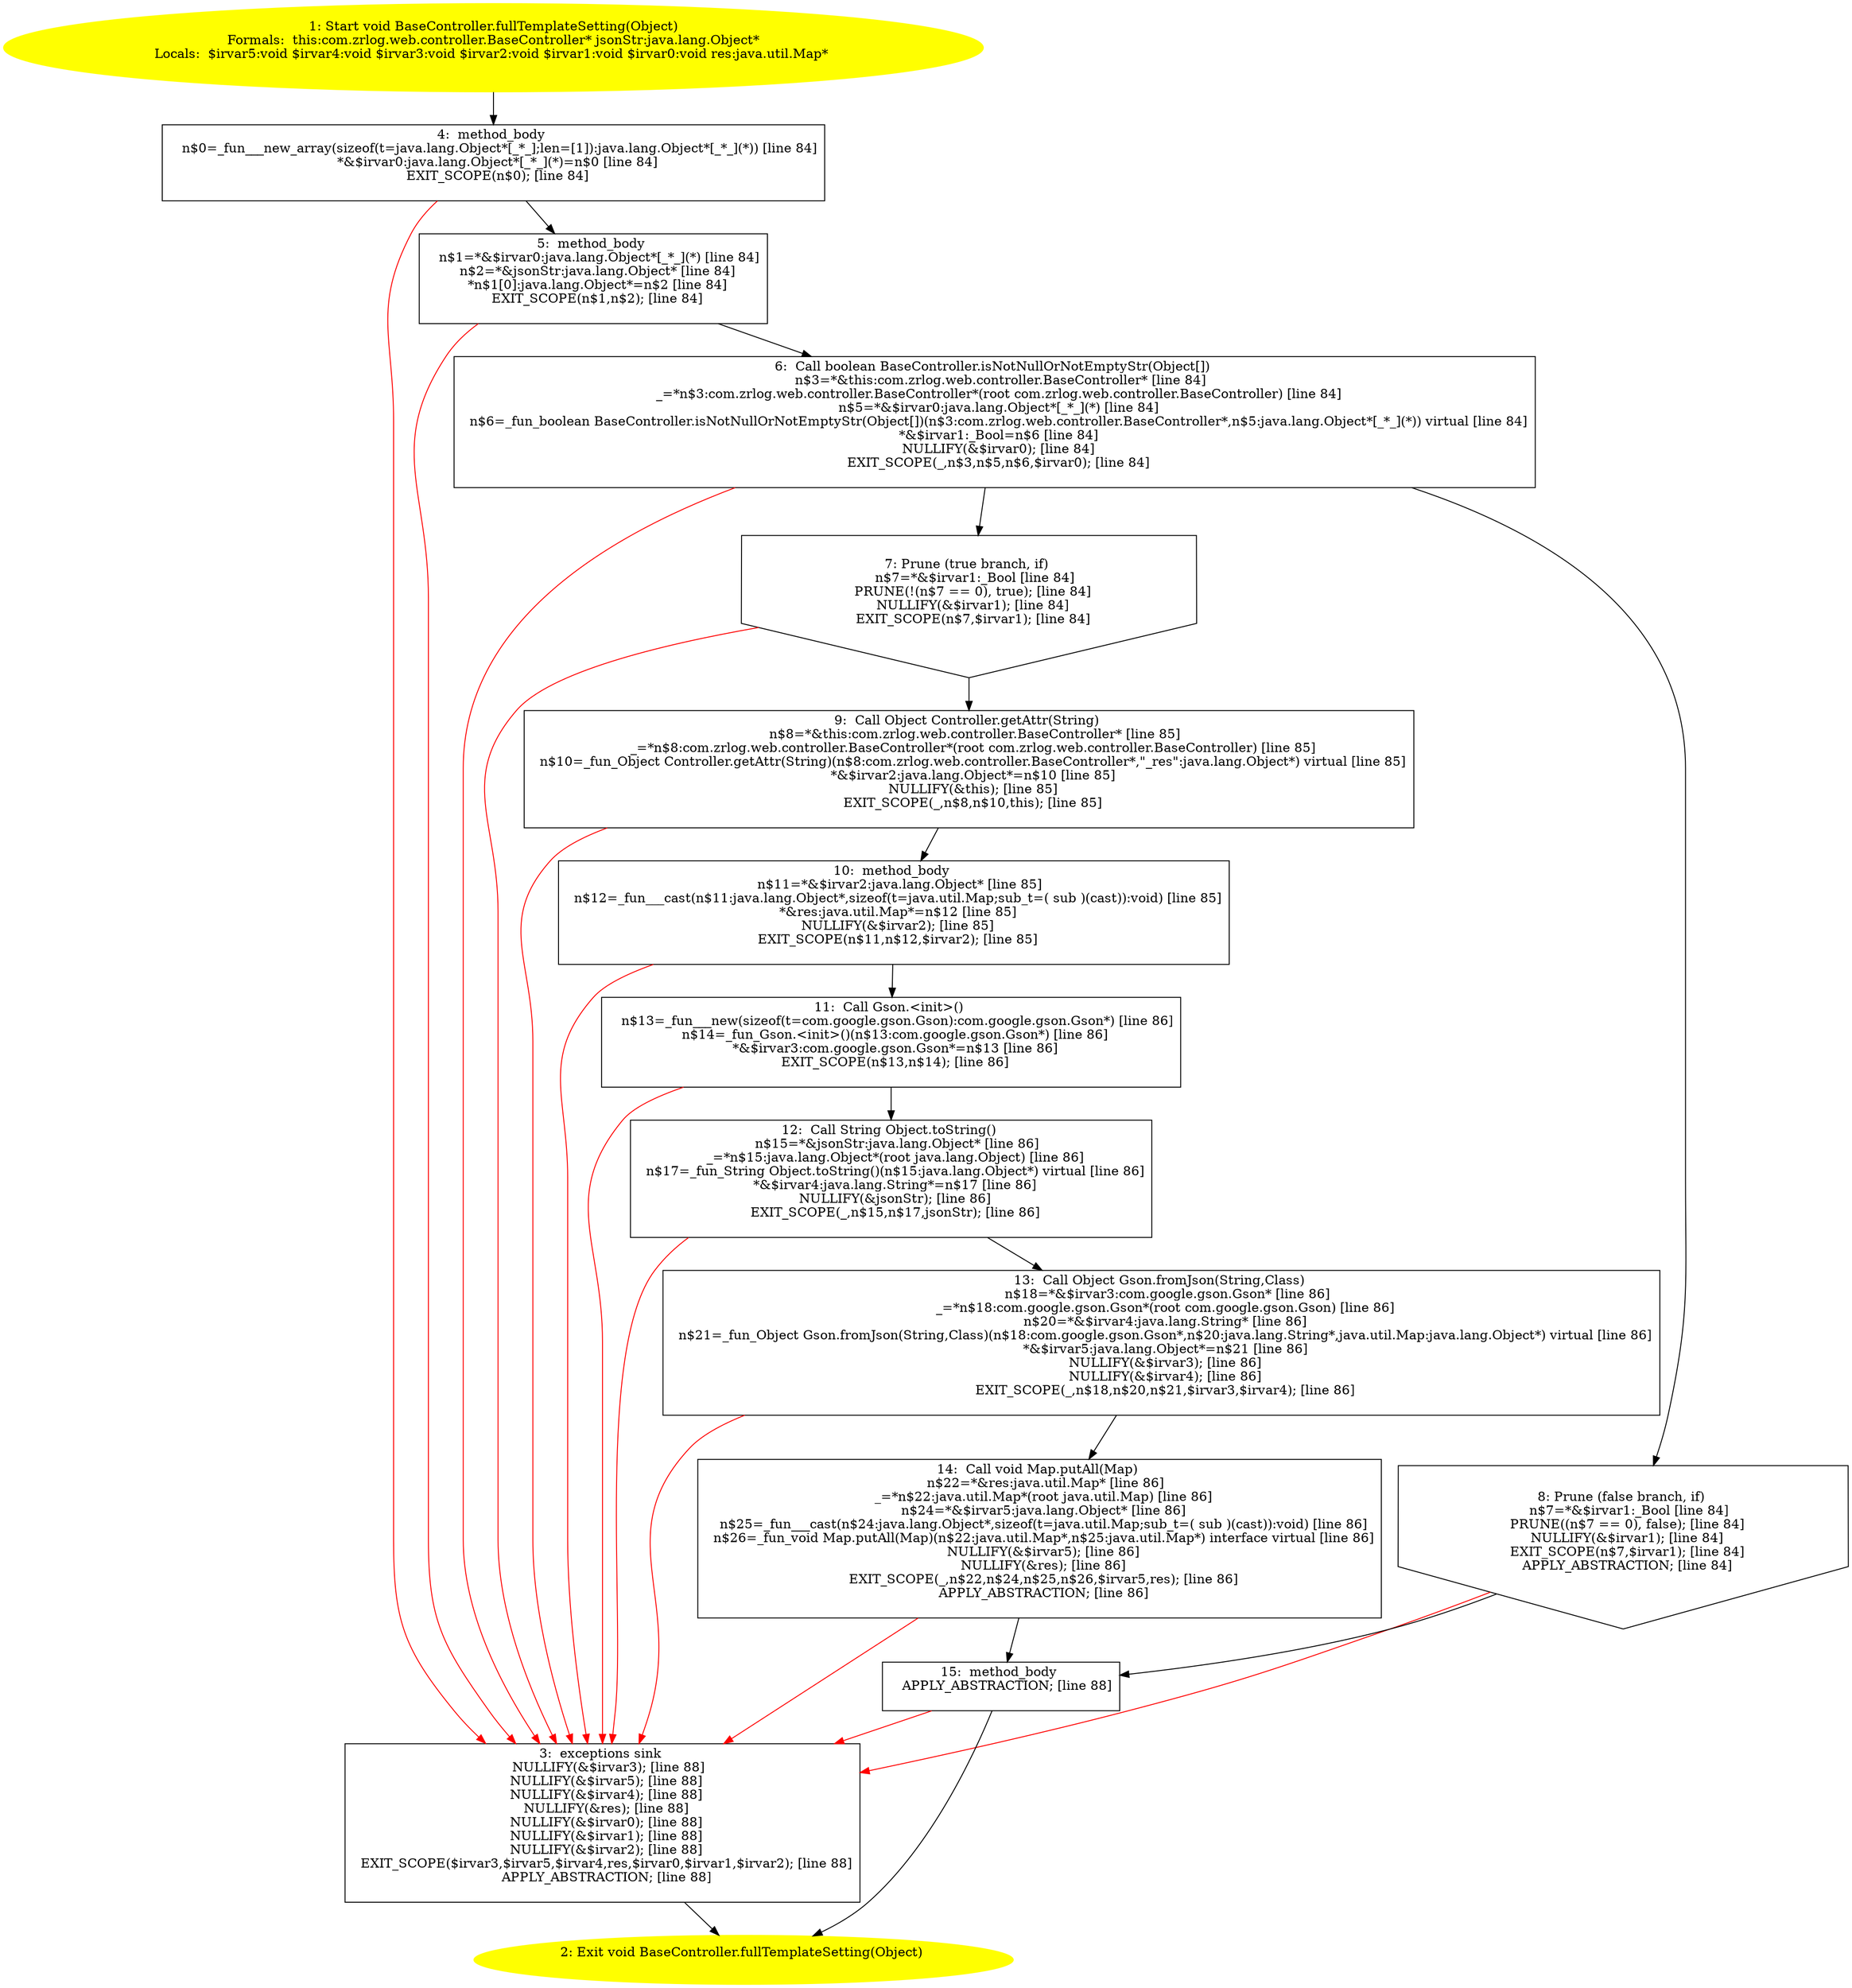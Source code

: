 /* @generated */
digraph cfg {
"com.zrlog.web.controller.BaseController.fullTemplateSetting(java.lang.Object):void.0093f8782778a8bdf7cfcaa8c9c37d1b_1" [label="1: Start void BaseController.fullTemplateSetting(Object)\nFormals:  this:com.zrlog.web.controller.BaseController* jsonStr:java.lang.Object*\nLocals:  $irvar5:void $irvar4:void $irvar3:void $irvar2:void $irvar1:void $irvar0:void res:java.util.Map* \n  " color=yellow style=filled]
	

	 "com.zrlog.web.controller.BaseController.fullTemplateSetting(java.lang.Object):void.0093f8782778a8bdf7cfcaa8c9c37d1b_1" -> "com.zrlog.web.controller.BaseController.fullTemplateSetting(java.lang.Object):void.0093f8782778a8bdf7cfcaa8c9c37d1b_4" ;
"com.zrlog.web.controller.BaseController.fullTemplateSetting(java.lang.Object):void.0093f8782778a8bdf7cfcaa8c9c37d1b_2" [label="2: Exit void BaseController.fullTemplateSetting(Object) \n  " color=yellow style=filled]
	

"com.zrlog.web.controller.BaseController.fullTemplateSetting(java.lang.Object):void.0093f8782778a8bdf7cfcaa8c9c37d1b_3" [label="3:  exceptions sink \n   NULLIFY(&$irvar3); [line 88]\n  NULLIFY(&$irvar5); [line 88]\n  NULLIFY(&$irvar4); [line 88]\n  NULLIFY(&res); [line 88]\n  NULLIFY(&$irvar0); [line 88]\n  NULLIFY(&$irvar1); [line 88]\n  NULLIFY(&$irvar2); [line 88]\n  EXIT_SCOPE($irvar3,$irvar5,$irvar4,res,$irvar0,$irvar1,$irvar2); [line 88]\n  APPLY_ABSTRACTION; [line 88]\n " shape="box"]
	

	 "com.zrlog.web.controller.BaseController.fullTemplateSetting(java.lang.Object):void.0093f8782778a8bdf7cfcaa8c9c37d1b_3" -> "com.zrlog.web.controller.BaseController.fullTemplateSetting(java.lang.Object):void.0093f8782778a8bdf7cfcaa8c9c37d1b_2" ;
"com.zrlog.web.controller.BaseController.fullTemplateSetting(java.lang.Object):void.0093f8782778a8bdf7cfcaa8c9c37d1b_4" [label="4:  method_body \n   n$0=_fun___new_array(sizeof(t=java.lang.Object*[_*_];len=[1]):java.lang.Object*[_*_](*)) [line 84]\n  *&$irvar0:java.lang.Object*[_*_](*)=n$0 [line 84]\n  EXIT_SCOPE(n$0); [line 84]\n " shape="box"]
	

	 "com.zrlog.web.controller.BaseController.fullTemplateSetting(java.lang.Object):void.0093f8782778a8bdf7cfcaa8c9c37d1b_4" -> "com.zrlog.web.controller.BaseController.fullTemplateSetting(java.lang.Object):void.0093f8782778a8bdf7cfcaa8c9c37d1b_5" ;
	 "com.zrlog.web.controller.BaseController.fullTemplateSetting(java.lang.Object):void.0093f8782778a8bdf7cfcaa8c9c37d1b_4" -> "com.zrlog.web.controller.BaseController.fullTemplateSetting(java.lang.Object):void.0093f8782778a8bdf7cfcaa8c9c37d1b_3" [color="red" ];
"com.zrlog.web.controller.BaseController.fullTemplateSetting(java.lang.Object):void.0093f8782778a8bdf7cfcaa8c9c37d1b_5" [label="5:  method_body \n   n$1=*&$irvar0:java.lang.Object*[_*_](*) [line 84]\n  n$2=*&jsonStr:java.lang.Object* [line 84]\n  *n$1[0]:java.lang.Object*=n$2 [line 84]\n  EXIT_SCOPE(n$1,n$2); [line 84]\n " shape="box"]
	

	 "com.zrlog.web.controller.BaseController.fullTemplateSetting(java.lang.Object):void.0093f8782778a8bdf7cfcaa8c9c37d1b_5" -> "com.zrlog.web.controller.BaseController.fullTemplateSetting(java.lang.Object):void.0093f8782778a8bdf7cfcaa8c9c37d1b_6" ;
	 "com.zrlog.web.controller.BaseController.fullTemplateSetting(java.lang.Object):void.0093f8782778a8bdf7cfcaa8c9c37d1b_5" -> "com.zrlog.web.controller.BaseController.fullTemplateSetting(java.lang.Object):void.0093f8782778a8bdf7cfcaa8c9c37d1b_3" [color="red" ];
"com.zrlog.web.controller.BaseController.fullTemplateSetting(java.lang.Object):void.0093f8782778a8bdf7cfcaa8c9c37d1b_6" [label="6:  Call boolean BaseController.isNotNullOrNotEmptyStr(Object[]) \n   n$3=*&this:com.zrlog.web.controller.BaseController* [line 84]\n  _=*n$3:com.zrlog.web.controller.BaseController*(root com.zrlog.web.controller.BaseController) [line 84]\n  n$5=*&$irvar0:java.lang.Object*[_*_](*) [line 84]\n  n$6=_fun_boolean BaseController.isNotNullOrNotEmptyStr(Object[])(n$3:com.zrlog.web.controller.BaseController*,n$5:java.lang.Object*[_*_](*)) virtual [line 84]\n  *&$irvar1:_Bool=n$6 [line 84]\n  NULLIFY(&$irvar0); [line 84]\n  EXIT_SCOPE(_,n$3,n$5,n$6,$irvar0); [line 84]\n " shape="box"]
	

	 "com.zrlog.web.controller.BaseController.fullTemplateSetting(java.lang.Object):void.0093f8782778a8bdf7cfcaa8c9c37d1b_6" -> "com.zrlog.web.controller.BaseController.fullTemplateSetting(java.lang.Object):void.0093f8782778a8bdf7cfcaa8c9c37d1b_7" ;
	 "com.zrlog.web.controller.BaseController.fullTemplateSetting(java.lang.Object):void.0093f8782778a8bdf7cfcaa8c9c37d1b_6" -> "com.zrlog.web.controller.BaseController.fullTemplateSetting(java.lang.Object):void.0093f8782778a8bdf7cfcaa8c9c37d1b_8" ;
	 "com.zrlog.web.controller.BaseController.fullTemplateSetting(java.lang.Object):void.0093f8782778a8bdf7cfcaa8c9c37d1b_6" -> "com.zrlog.web.controller.BaseController.fullTemplateSetting(java.lang.Object):void.0093f8782778a8bdf7cfcaa8c9c37d1b_3" [color="red" ];
"com.zrlog.web.controller.BaseController.fullTemplateSetting(java.lang.Object):void.0093f8782778a8bdf7cfcaa8c9c37d1b_7" [label="7: Prune (true branch, if) \n   n$7=*&$irvar1:_Bool [line 84]\n  PRUNE(!(n$7 == 0), true); [line 84]\n  NULLIFY(&$irvar1); [line 84]\n  EXIT_SCOPE(n$7,$irvar1); [line 84]\n " shape="invhouse"]
	

	 "com.zrlog.web.controller.BaseController.fullTemplateSetting(java.lang.Object):void.0093f8782778a8bdf7cfcaa8c9c37d1b_7" -> "com.zrlog.web.controller.BaseController.fullTemplateSetting(java.lang.Object):void.0093f8782778a8bdf7cfcaa8c9c37d1b_9" ;
	 "com.zrlog.web.controller.BaseController.fullTemplateSetting(java.lang.Object):void.0093f8782778a8bdf7cfcaa8c9c37d1b_7" -> "com.zrlog.web.controller.BaseController.fullTemplateSetting(java.lang.Object):void.0093f8782778a8bdf7cfcaa8c9c37d1b_3" [color="red" ];
"com.zrlog.web.controller.BaseController.fullTemplateSetting(java.lang.Object):void.0093f8782778a8bdf7cfcaa8c9c37d1b_8" [label="8: Prune (false branch, if) \n   n$7=*&$irvar1:_Bool [line 84]\n  PRUNE((n$7 == 0), false); [line 84]\n  NULLIFY(&$irvar1); [line 84]\n  EXIT_SCOPE(n$7,$irvar1); [line 84]\n  APPLY_ABSTRACTION; [line 84]\n " shape="invhouse"]
	

	 "com.zrlog.web.controller.BaseController.fullTemplateSetting(java.lang.Object):void.0093f8782778a8bdf7cfcaa8c9c37d1b_8" -> "com.zrlog.web.controller.BaseController.fullTemplateSetting(java.lang.Object):void.0093f8782778a8bdf7cfcaa8c9c37d1b_15" ;
	 "com.zrlog.web.controller.BaseController.fullTemplateSetting(java.lang.Object):void.0093f8782778a8bdf7cfcaa8c9c37d1b_8" -> "com.zrlog.web.controller.BaseController.fullTemplateSetting(java.lang.Object):void.0093f8782778a8bdf7cfcaa8c9c37d1b_3" [color="red" ];
"com.zrlog.web.controller.BaseController.fullTemplateSetting(java.lang.Object):void.0093f8782778a8bdf7cfcaa8c9c37d1b_9" [label="9:  Call Object Controller.getAttr(String) \n   n$8=*&this:com.zrlog.web.controller.BaseController* [line 85]\n  _=*n$8:com.zrlog.web.controller.BaseController*(root com.zrlog.web.controller.BaseController) [line 85]\n  n$10=_fun_Object Controller.getAttr(String)(n$8:com.zrlog.web.controller.BaseController*,\"_res\":java.lang.Object*) virtual [line 85]\n  *&$irvar2:java.lang.Object*=n$10 [line 85]\n  NULLIFY(&this); [line 85]\n  EXIT_SCOPE(_,n$8,n$10,this); [line 85]\n " shape="box"]
	

	 "com.zrlog.web.controller.BaseController.fullTemplateSetting(java.lang.Object):void.0093f8782778a8bdf7cfcaa8c9c37d1b_9" -> "com.zrlog.web.controller.BaseController.fullTemplateSetting(java.lang.Object):void.0093f8782778a8bdf7cfcaa8c9c37d1b_10" ;
	 "com.zrlog.web.controller.BaseController.fullTemplateSetting(java.lang.Object):void.0093f8782778a8bdf7cfcaa8c9c37d1b_9" -> "com.zrlog.web.controller.BaseController.fullTemplateSetting(java.lang.Object):void.0093f8782778a8bdf7cfcaa8c9c37d1b_3" [color="red" ];
"com.zrlog.web.controller.BaseController.fullTemplateSetting(java.lang.Object):void.0093f8782778a8bdf7cfcaa8c9c37d1b_10" [label="10:  method_body \n   n$11=*&$irvar2:java.lang.Object* [line 85]\n  n$12=_fun___cast(n$11:java.lang.Object*,sizeof(t=java.util.Map;sub_t=( sub )(cast)):void) [line 85]\n  *&res:java.util.Map*=n$12 [line 85]\n  NULLIFY(&$irvar2); [line 85]\n  EXIT_SCOPE(n$11,n$12,$irvar2); [line 85]\n " shape="box"]
	

	 "com.zrlog.web.controller.BaseController.fullTemplateSetting(java.lang.Object):void.0093f8782778a8bdf7cfcaa8c9c37d1b_10" -> "com.zrlog.web.controller.BaseController.fullTemplateSetting(java.lang.Object):void.0093f8782778a8bdf7cfcaa8c9c37d1b_11" ;
	 "com.zrlog.web.controller.BaseController.fullTemplateSetting(java.lang.Object):void.0093f8782778a8bdf7cfcaa8c9c37d1b_10" -> "com.zrlog.web.controller.BaseController.fullTemplateSetting(java.lang.Object):void.0093f8782778a8bdf7cfcaa8c9c37d1b_3" [color="red" ];
"com.zrlog.web.controller.BaseController.fullTemplateSetting(java.lang.Object):void.0093f8782778a8bdf7cfcaa8c9c37d1b_11" [label="11:  Call Gson.<init>() \n   n$13=_fun___new(sizeof(t=com.google.gson.Gson):com.google.gson.Gson*) [line 86]\n  n$14=_fun_Gson.<init>()(n$13:com.google.gson.Gson*) [line 86]\n  *&$irvar3:com.google.gson.Gson*=n$13 [line 86]\n  EXIT_SCOPE(n$13,n$14); [line 86]\n " shape="box"]
	

	 "com.zrlog.web.controller.BaseController.fullTemplateSetting(java.lang.Object):void.0093f8782778a8bdf7cfcaa8c9c37d1b_11" -> "com.zrlog.web.controller.BaseController.fullTemplateSetting(java.lang.Object):void.0093f8782778a8bdf7cfcaa8c9c37d1b_12" ;
	 "com.zrlog.web.controller.BaseController.fullTemplateSetting(java.lang.Object):void.0093f8782778a8bdf7cfcaa8c9c37d1b_11" -> "com.zrlog.web.controller.BaseController.fullTemplateSetting(java.lang.Object):void.0093f8782778a8bdf7cfcaa8c9c37d1b_3" [color="red" ];
"com.zrlog.web.controller.BaseController.fullTemplateSetting(java.lang.Object):void.0093f8782778a8bdf7cfcaa8c9c37d1b_12" [label="12:  Call String Object.toString() \n   n$15=*&jsonStr:java.lang.Object* [line 86]\n  _=*n$15:java.lang.Object*(root java.lang.Object) [line 86]\n  n$17=_fun_String Object.toString()(n$15:java.lang.Object*) virtual [line 86]\n  *&$irvar4:java.lang.String*=n$17 [line 86]\n  NULLIFY(&jsonStr); [line 86]\n  EXIT_SCOPE(_,n$15,n$17,jsonStr); [line 86]\n " shape="box"]
	

	 "com.zrlog.web.controller.BaseController.fullTemplateSetting(java.lang.Object):void.0093f8782778a8bdf7cfcaa8c9c37d1b_12" -> "com.zrlog.web.controller.BaseController.fullTemplateSetting(java.lang.Object):void.0093f8782778a8bdf7cfcaa8c9c37d1b_13" ;
	 "com.zrlog.web.controller.BaseController.fullTemplateSetting(java.lang.Object):void.0093f8782778a8bdf7cfcaa8c9c37d1b_12" -> "com.zrlog.web.controller.BaseController.fullTemplateSetting(java.lang.Object):void.0093f8782778a8bdf7cfcaa8c9c37d1b_3" [color="red" ];
"com.zrlog.web.controller.BaseController.fullTemplateSetting(java.lang.Object):void.0093f8782778a8bdf7cfcaa8c9c37d1b_13" [label="13:  Call Object Gson.fromJson(String,Class) \n   n$18=*&$irvar3:com.google.gson.Gson* [line 86]\n  _=*n$18:com.google.gson.Gson*(root com.google.gson.Gson) [line 86]\n  n$20=*&$irvar4:java.lang.String* [line 86]\n  n$21=_fun_Object Gson.fromJson(String,Class)(n$18:com.google.gson.Gson*,n$20:java.lang.String*,java.util.Map:java.lang.Object*) virtual [line 86]\n  *&$irvar5:java.lang.Object*=n$21 [line 86]\n  NULLIFY(&$irvar3); [line 86]\n  NULLIFY(&$irvar4); [line 86]\n  EXIT_SCOPE(_,n$18,n$20,n$21,$irvar3,$irvar4); [line 86]\n " shape="box"]
	

	 "com.zrlog.web.controller.BaseController.fullTemplateSetting(java.lang.Object):void.0093f8782778a8bdf7cfcaa8c9c37d1b_13" -> "com.zrlog.web.controller.BaseController.fullTemplateSetting(java.lang.Object):void.0093f8782778a8bdf7cfcaa8c9c37d1b_14" ;
	 "com.zrlog.web.controller.BaseController.fullTemplateSetting(java.lang.Object):void.0093f8782778a8bdf7cfcaa8c9c37d1b_13" -> "com.zrlog.web.controller.BaseController.fullTemplateSetting(java.lang.Object):void.0093f8782778a8bdf7cfcaa8c9c37d1b_3" [color="red" ];
"com.zrlog.web.controller.BaseController.fullTemplateSetting(java.lang.Object):void.0093f8782778a8bdf7cfcaa8c9c37d1b_14" [label="14:  Call void Map.putAll(Map) \n   n$22=*&res:java.util.Map* [line 86]\n  _=*n$22:java.util.Map*(root java.util.Map) [line 86]\n  n$24=*&$irvar5:java.lang.Object* [line 86]\n  n$25=_fun___cast(n$24:java.lang.Object*,sizeof(t=java.util.Map;sub_t=( sub )(cast)):void) [line 86]\n  n$26=_fun_void Map.putAll(Map)(n$22:java.util.Map*,n$25:java.util.Map*) interface virtual [line 86]\n  NULLIFY(&$irvar5); [line 86]\n  NULLIFY(&res); [line 86]\n  EXIT_SCOPE(_,n$22,n$24,n$25,n$26,$irvar5,res); [line 86]\n  APPLY_ABSTRACTION; [line 86]\n " shape="box"]
	

	 "com.zrlog.web.controller.BaseController.fullTemplateSetting(java.lang.Object):void.0093f8782778a8bdf7cfcaa8c9c37d1b_14" -> "com.zrlog.web.controller.BaseController.fullTemplateSetting(java.lang.Object):void.0093f8782778a8bdf7cfcaa8c9c37d1b_15" ;
	 "com.zrlog.web.controller.BaseController.fullTemplateSetting(java.lang.Object):void.0093f8782778a8bdf7cfcaa8c9c37d1b_14" -> "com.zrlog.web.controller.BaseController.fullTemplateSetting(java.lang.Object):void.0093f8782778a8bdf7cfcaa8c9c37d1b_3" [color="red" ];
"com.zrlog.web.controller.BaseController.fullTemplateSetting(java.lang.Object):void.0093f8782778a8bdf7cfcaa8c9c37d1b_15" [label="15:  method_body \n   APPLY_ABSTRACTION; [line 88]\n " shape="box"]
	

	 "com.zrlog.web.controller.BaseController.fullTemplateSetting(java.lang.Object):void.0093f8782778a8bdf7cfcaa8c9c37d1b_15" -> "com.zrlog.web.controller.BaseController.fullTemplateSetting(java.lang.Object):void.0093f8782778a8bdf7cfcaa8c9c37d1b_2" ;
	 "com.zrlog.web.controller.BaseController.fullTemplateSetting(java.lang.Object):void.0093f8782778a8bdf7cfcaa8c9c37d1b_15" -> "com.zrlog.web.controller.BaseController.fullTemplateSetting(java.lang.Object):void.0093f8782778a8bdf7cfcaa8c9c37d1b_3" [color="red" ];
}
